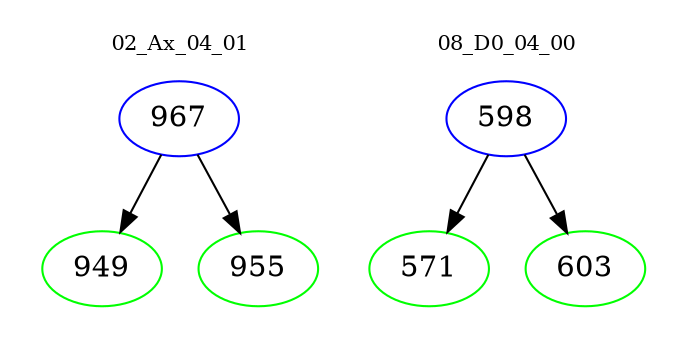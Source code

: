 digraph{
subgraph cluster_0 {
color = white
label = "02_Ax_04_01";
fontsize=10;
T0_967 [label="967", color="blue"]
T0_967 -> T0_949 [color="black"]
T0_949 [label="949", color="green"]
T0_967 -> T0_955 [color="black"]
T0_955 [label="955", color="green"]
}
subgraph cluster_1 {
color = white
label = "08_D0_04_00";
fontsize=10;
T1_598 [label="598", color="blue"]
T1_598 -> T1_571 [color="black"]
T1_571 [label="571", color="green"]
T1_598 -> T1_603 [color="black"]
T1_603 [label="603", color="green"]
}
}
